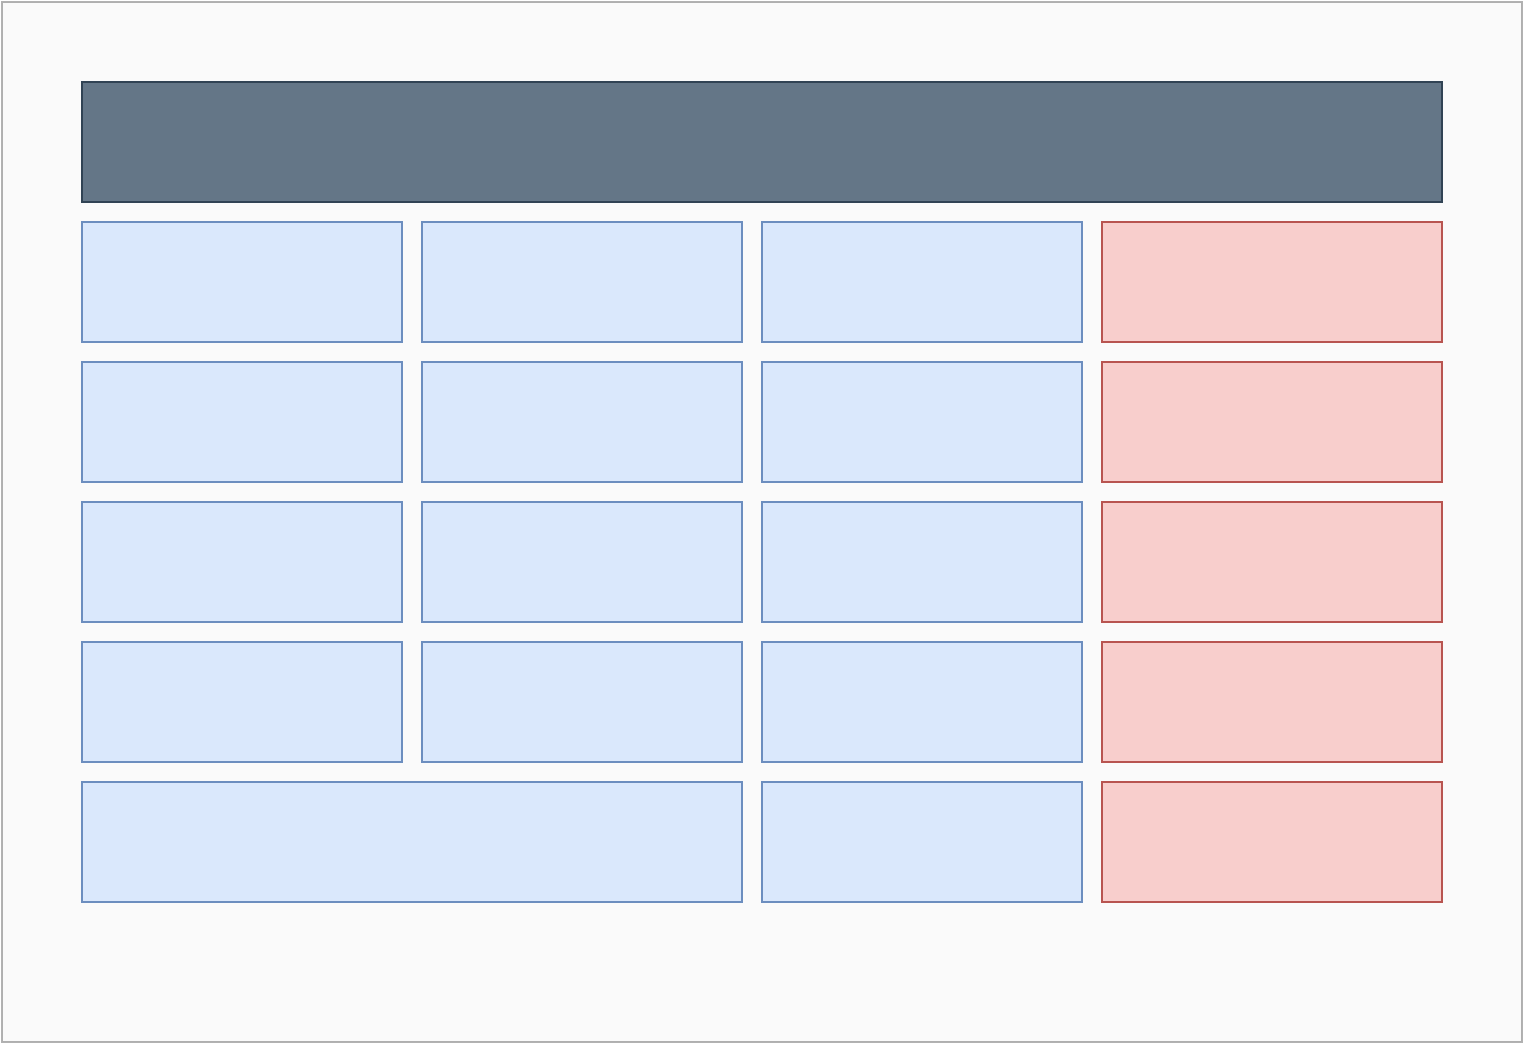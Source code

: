 <mxfile version="20.6.0" type="device"><diagram id="OllFL6usoygPIFt91s3c" name="Page-1"><mxGraphModel dx="1038" dy="499" grid="0" gridSize="10" guides="1" tooltips="1" connect="1" arrows="1" fold="1" page="1" pageScale="1" pageWidth="827" pageHeight="1169" math="0" shadow="0"><root><mxCell id="0"/><mxCell id="1" parent="0"/><mxCell id="Xxdk_B_0IjJxzXYEMbLH-1" value="" style="rounded=0;whiteSpace=wrap;html=1;fillColor=#f5f5f5;fontColor=#333333;strokeColor=#666666;opacity=50;" vertex="1" parent="1"><mxGeometry x="34" y="46" width="760" height="520" as="geometry"/></mxCell><mxCell id="Xxdk_B_0IjJxzXYEMbLH-3" value="" style="rounded=0;whiteSpace=wrap;html=1;fillColor=#647687;strokeColor=#314354;fontColor=#ffffff;" vertex="1" parent="1"><mxGeometry x="74" y="86" width="680" height="60" as="geometry"/></mxCell><mxCell id="Xxdk_B_0IjJxzXYEMbLH-4" value="" style="rounded=0;whiteSpace=wrap;html=1;fillColor=#dae8fc;strokeColor=#6c8ebf;" vertex="1" parent="1"><mxGeometry x="74" y="156" width="160" height="60" as="geometry"/></mxCell><mxCell id="Xxdk_B_0IjJxzXYEMbLH-17" value="" style="rounded=0;whiteSpace=wrap;html=1;fillColor=#dae8fc;strokeColor=#6c8ebf;" vertex="1" parent="1"><mxGeometry x="244" y="156" width="160" height="60" as="geometry"/></mxCell><mxCell id="Xxdk_B_0IjJxzXYEMbLH-18" value="" style="rounded=0;whiteSpace=wrap;html=1;fillColor=#dae8fc;strokeColor=#6c8ebf;" vertex="1" parent="1"><mxGeometry x="414" y="156" width="160" height="60" as="geometry"/></mxCell><mxCell id="Xxdk_B_0IjJxzXYEMbLH-19" value="" style="rounded=0;whiteSpace=wrap;html=1;fillColor=#f8cecc;strokeColor=#b85450;" vertex="1" parent="1"><mxGeometry x="584" y="156" width="170" height="60" as="geometry"/></mxCell><mxCell id="Xxdk_B_0IjJxzXYEMbLH-23" value="" style="rounded=0;whiteSpace=wrap;html=1;fillColor=#dae8fc;strokeColor=#6c8ebf;" vertex="1" parent="1"><mxGeometry x="414" y="226" width="160" height="60" as="geometry"/></mxCell><mxCell id="Xxdk_B_0IjJxzXYEMbLH-24" value="" style="rounded=0;whiteSpace=wrap;html=1;fillColor=#f8cecc;strokeColor=#b85450;" vertex="1" parent="1"><mxGeometry x="584" y="226" width="170" height="60" as="geometry"/></mxCell><mxCell id="Xxdk_B_0IjJxzXYEMbLH-25" value="" style="rounded=0;whiteSpace=wrap;html=1;fillColor=#dae8fc;strokeColor=#6c8ebf;" vertex="1" parent="1"><mxGeometry x="244" y="226" width="160" height="60" as="geometry"/></mxCell><mxCell id="Xxdk_B_0IjJxzXYEMbLH-26" value="" style="rounded=0;whiteSpace=wrap;html=1;fillColor=#dae8fc;strokeColor=#6c8ebf;" vertex="1" parent="1"><mxGeometry x="74" y="226" width="160" height="60" as="geometry"/></mxCell><mxCell id="Xxdk_B_0IjJxzXYEMbLH-27" value="" style="rounded=0;whiteSpace=wrap;html=1;fillColor=#dae8fc;strokeColor=#6c8ebf;" vertex="1" parent="1"><mxGeometry x="414" y="296" width="160" height="60" as="geometry"/></mxCell><mxCell id="Xxdk_B_0IjJxzXYEMbLH-28" value="" style="rounded=0;whiteSpace=wrap;html=1;fillColor=#f8cecc;strokeColor=#b85450;" vertex="1" parent="1"><mxGeometry x="584" y="296" width="170" height="60" as="geometry"/></mxCell><mxCell id="Xxdk_B_0IjJxzXYEMbLH-29" value="" style="rounded=0;whiteSpace=wrap;html=1;fillColor=#dae8fc;strokeColor=#6c8ebf;" vertex="1" parent="1"><mxGeometry x="244" y="296" width="160" height="60" as="geometry"/></mxCell><mxCell id="Xxdk_B_0IjJxzXYEMbLH-30" value="" style="rounded=0;whiteSpace=wrap;html=1;fillColor=#dae8fc;strokeColor=#6c8ebf;" vertex="1" parent="1"><mxGeometry x="74" y="296" width="160" height="60" as="geometry"/></mxCell><mxCell id="Xxdk_B_0IjJxzXYEMbLH-31" value="" style="rounded=0;whiteSpace=wrap;html=1;fillColor=#dae8fc;strokeColor=#6c8ebf;" vertex="1" parent="1"><mxGeometry x="414" y="366" width="160" height="60" as="geometry"/></mxCell><mxCell id="Xxdk_B_0IjJxzXYEMbLH-32" value="" style="rounded=0;whiteSpace=wrap;html=1;fillColor=#f8cecc;strokeColor=#b85450;" vertex="1" parent="1"><mxGeometry x="584" y="366" width="170" height="60" as="geometry"/></mxCell><mxCell id="Xxdk_B_0IjJxzXYEMbLH-33" value="" style="rounded=0;whiteSpace=wrap;html=1;fillColor=#dae8fc;strokeColor=#6c8ebf;" vertex="1" parent="1"><mxGeometry x="244" y="366" width="160" height="60" as="geometry"/></mxCell><mxCell id="Xxdk_B_0IjJxzXYEMbLH-34" value="" style="rounded=0;whiteSpace=wrap;html=1;fillColor=#dae8fc;strokeColor=#6c8ebf;" vertex="1" parent="1"><mxGeometry x="74" y="366" width="160" height="60" as="geometry"/></mxCell><mxCell id="Xxdk_B_0IjJxzXYEMbLH-35" value="" style="rounded=0;whiteSpace=wrap;html=1;fillColor=#dae8fc;strokeColor=#6c8ebf;" vertex="1" parent="1"><mxGeometry x="414" y="436" width="160" height="60" as="geometry"/></mxCell><mxCell id="Xxdk_B_0IjJxzXYEMbLH-36" value="" style="rounded=0;whiteSpace=wrap;html=1;fillColor=#f8cecc;strokeColor=#b85450;" vertex="1" parent="1"><mxGeometry x="584" y="436" width="170" height="60" as="geometry"/></mxCell><mxCell id="Xxdk_B_0IjJxzXYEMbLH-38" value="" style="rounded=0;whiteSpace=wrap;html=1;fillColor=#dae8fc;strokeColor=#6c8ebf;" vertex="1" parent="1"><mxGeometry x="74" y="436" width="330" height="60" as="geometry"/></mxCell></root></mxGraphModel></diagram></mxfile>